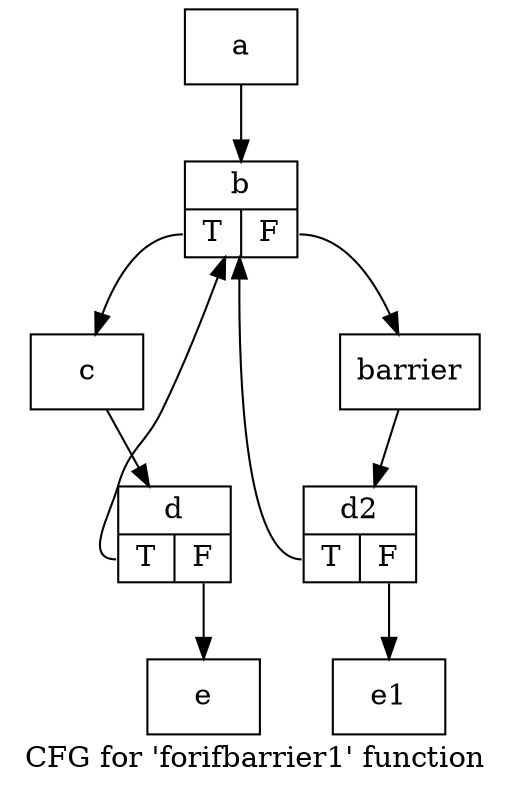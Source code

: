 digraph "CFG for 'forifbarrier1' function" {
	label="CFG for 'forifbarrier1' function";

	Node0x1e812c0 [shape=record,label="{a}"];
	Node0x1e812c0 -> Node0x1e81320;
	Node0x1e81320 [shape=record,label="{b|{<s0>T|<s1>F}}"];
	Node0x1e81320:s0 -> Node0x1e81380;
	Node0x1e81320:s1 -> Node0x1e813e0;
	Node0x1e81380 [shape=record,label="{c}"];
	Node0x1e81380 -> Node0x1e81440;
	Node0x1e813e0 [shape=record,label="{barrier}"];
	Node0x1e813e0 -> Node0x1e83d50;
	Node0x1e81440 [shape=record,label="{d|{<s0>T|<s1>F}}"];
	Node0x1e81440:s0 -> Node0x1e81320;
	Node0x1e81440:s1 -> Node0x1e814a0;
	Node0x1e814a0 [shape=record,label="{e}"];
	Node0x1e804a0 [shape=record,label="{e1}"];
	Node0x1e83d50 [shape=record,label="{d2|{<s0>T|<s1>F}}"];
	Node0x1e83d50:s0 -> Node0x1e81320;
	Node0x1e83d50:s1 -> Node0x1e804a0;
}
